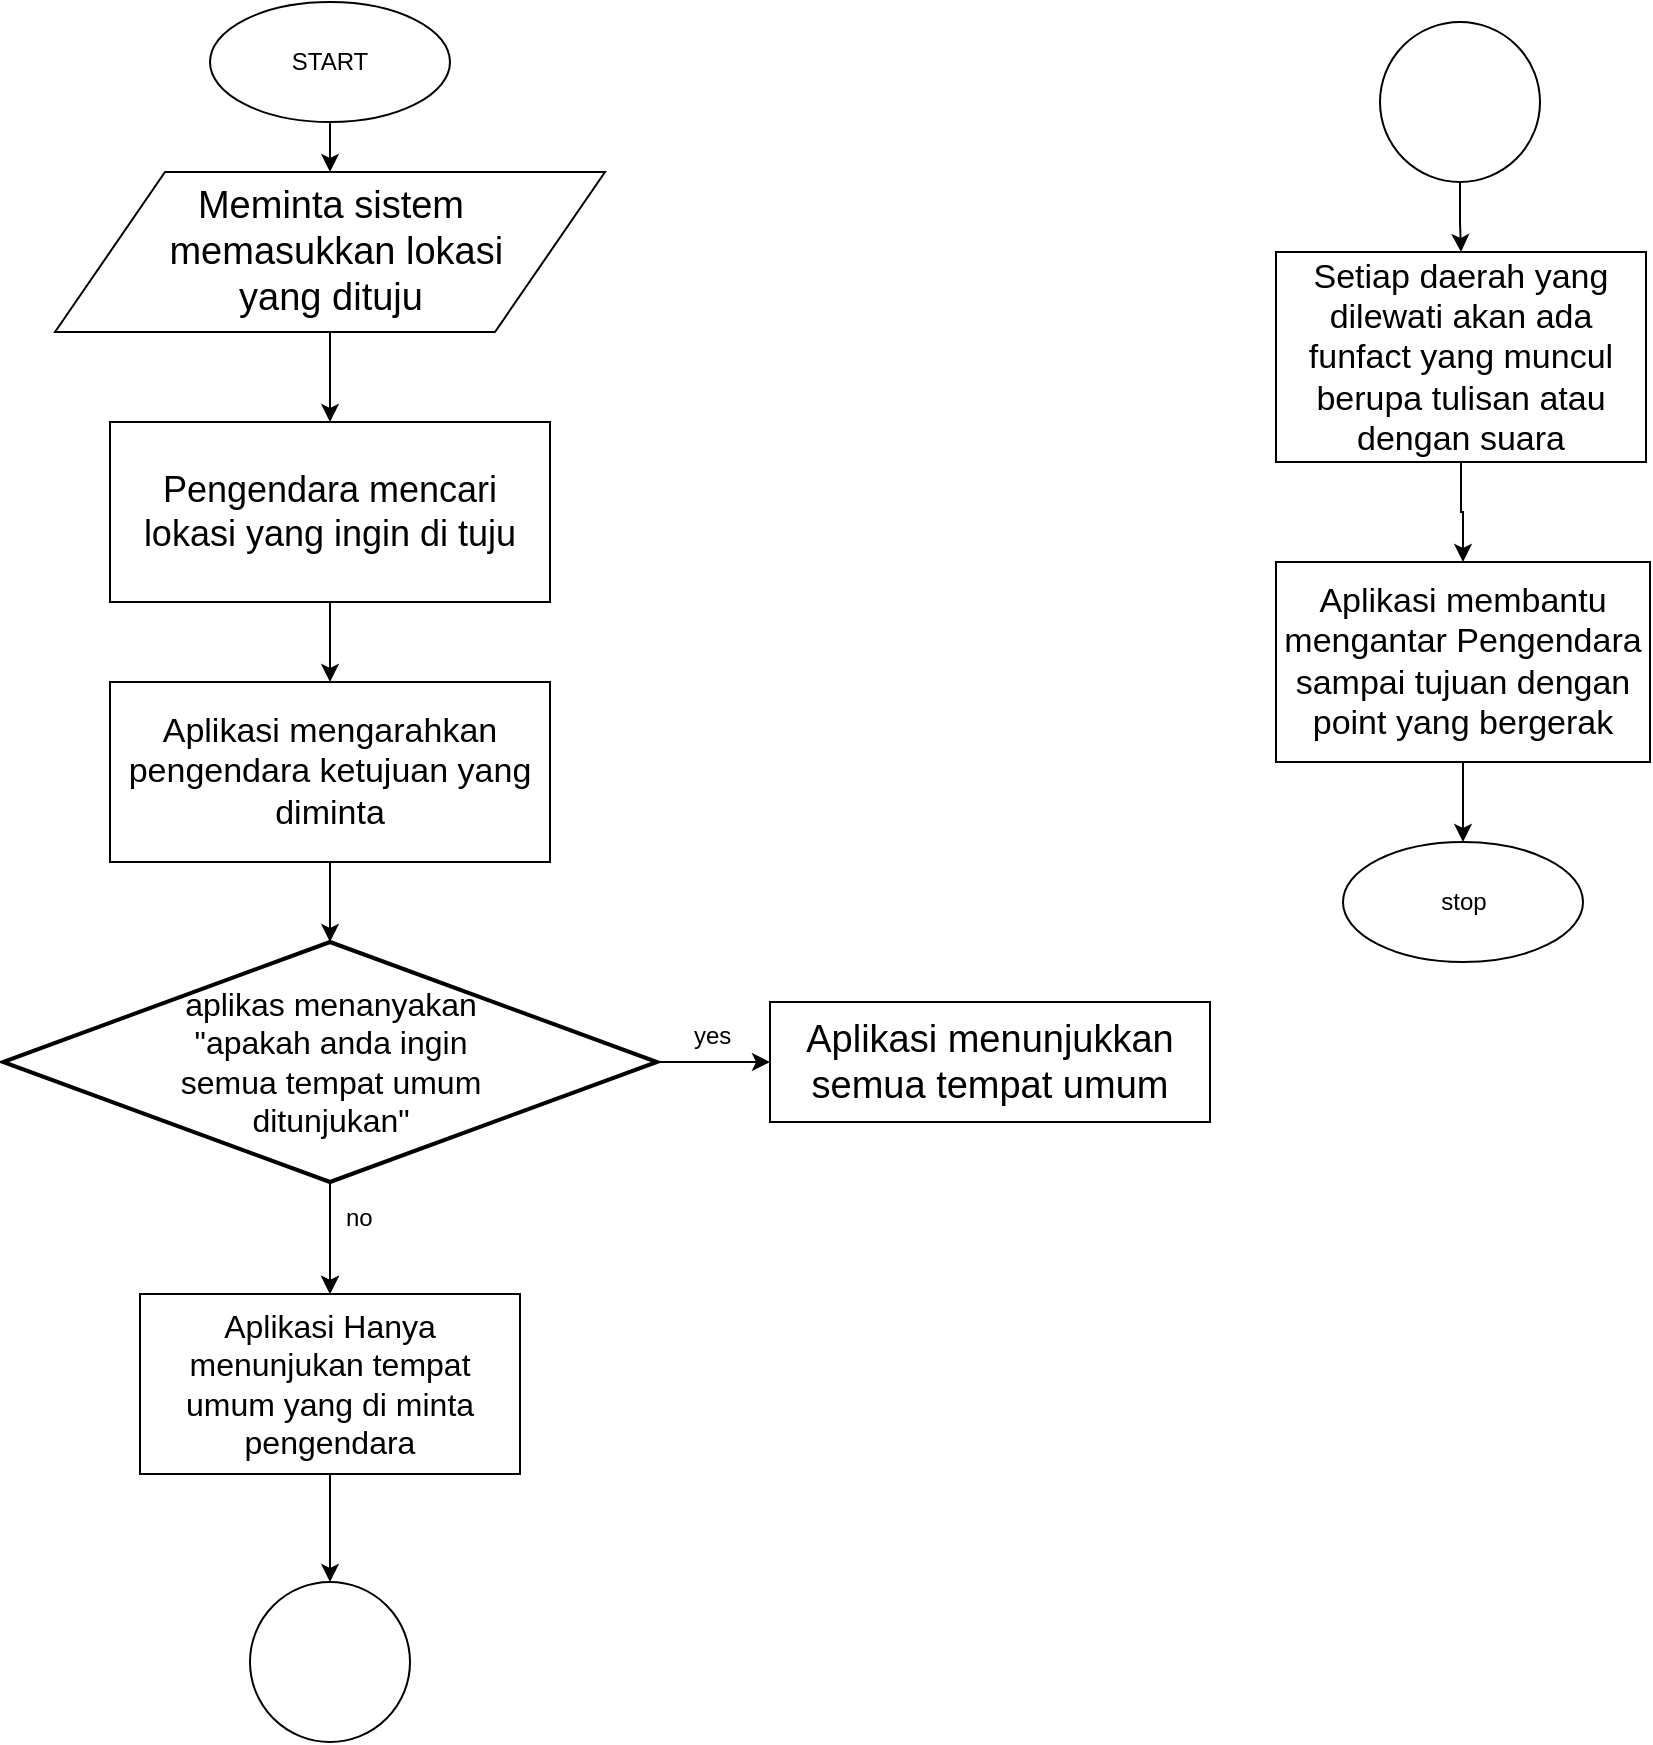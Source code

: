 <mxfile version="12.0.0" type="github" pages="1"><diagram id="ln1F4l-2Ijv6RJto4A-C" name="Page-1"><mxGraphModel dx="1127" dy="697" grid="1" gridSize="10" guides="1" tooltips="1" connect="1" arrows="1" fold="1" page="1" pageScale="1" pageWidth="2800" pageHeight="900" math="0" shadow="0"><root><mxCell id="0"/><mxCell id="1" parent="0"/><mxCell id="JfCps_Hy9-0IK5VD3rMA-6" style="edgeStyle=orthogonalEdgeStyle;rounded=0;orthogonalLoop=1;jettySize=auto;html=1;exitX=0.5;exitY=1;exitDx=0;exitDy=0;entryX=0.5;entryY=0;entryDx=0;entryDy=0;" edge="1" parent="1" source="JfCps_Hy9-0IK5VD3rMA-9" target="JfCps_Hy9-0IK5VD3rMA-11"><mxGeometry relative="1" as="geometry"><mxPoint x="400" y="340" as="sourcePoint"/><mxPoint x="400" y="390" as="targetPoint"/></mxGeometry></mxCell><mxCell id="JfCps_Hy9-0IK5VD3rMA-10" style="edgeStyle=orthogonalEdgeStyle;rounded=0;orthogonalLoop=1;jettySize=auto;html=1;exitX=0.5;exitY=1;exitDx=0;exitDy=0;" edge="1" parent="1" source="JfCps_Hy9-0IK5VD3rMA-3" target="JfCps_Hy9-0IK5VD3rMA-17"><mxGeometry relative="1" as="geometry"><mxPoint x="400" y="120" as="targetPoint"/></mxGeometry></mxCell><mxCell id="JfCps_Hy9-0IK5VD3rMA-3" value="START" style="ellipse;whiteSpace=wrap;html=1;" vertex="1" parent="1"><mxGeometry x="340" y="20" width="120" height="60" as="geometry"/></mxCell><mxCell id="JfCps_Hy9-0IK5VD3rMA-9" value="&lt;span style=&quot;font-size: 18px ; white-space: normal&quot;&gt;Pengendara mencari lokasi yang ingin di tuju&lt;/span&gt;" style="rounded=0;whiteSpace=wrap;html=1;" vertex="1" parent="1"><mxGeometry x="290" y="230" width="220" height="90" as="geometry"/></mxCell><mxCell id="JfCps_Hy9-0IK5VD3rMA-22" style="edgeStyle=orthogonalEdgeStyle;rounded=0;orthogonalLoop=1;jettySize=auto;html=1;exitX=0.5;exitY=1;exitDx=0;exitDy=0;" edge="1" parent="1" source="JfCps_Hy9-0IK5VD3rMA-11" target="JfCps_Hy9-0IK5VD3rMA-21"><mxGeometry relative="1" as="geometry"/></mxCell><mxCell id="JfCps_Hy9-0IK5VD3rMA-11" value="&lt;span style=&quot;font-size: 17px ; white-space: normal&quot;&gt;Aplikasi mengarahkan pengendara ketujuan yang diminta&lt;/span&gt;" style="rounded=0;whiteSpace=wrap;html=1;" vertex="1" parent="1"><mxGeometry x="290" y="360" width="220" height="90" as="geometry"/></mxCell><mxCell id="JfCps_Hy9-0IK5VD3rMA-13" value="&lt;font style=&quot;font-size: 19px&quot;&gt;Aplikasi menunjukkan semua tempat umum&lt;/font&gt;" style="rounded=0;whiteSpace=wrap;html=1;" vertex="1" parent="1"><mxGeometry x="620" y="520" width="220" height="60" as="geometry"/></mxCell><mxCell id="JfCps_Hy9-0IK5VD3rMA-20" style="edgeStyle=orthogonalEdgeStyle;rounded=0;orthogonalLoop=1;jettySize=auto;html=1;exitX=0.5;exitY=1;exitDx=0;exitDy=0;entryX=0.5;entryY=0;entryDx=0;entryDy=0;" edge="1" parent="1" source="JfCps_Hy9-0IK5VD3rMA-17" target="JfCps_Hy9-0IK5VD3rMA-9"><mxGeometry relative="1" as="geometry"/></mxCell><mxCell id="JfCps_Hy9-0IK5VD3rMA-17" value="&lt;font style=&quot;font-size: 19px&quot;&gt;Meminta sistem&lt;br&gt;&amp;nbsp;memasukkan lokasi &lt;br&gt;yang dituju&lt;/font&gt;" style="shape=parallelogram;perimeter=parallelogramPerimeter;whiteSpace=wrap;html=1;" vertex="1" parent="1"><mxGeometry x="262.5" y="105" width="275" height="80" as="geometry"/></mxCell><mxCell id="JfCps_Hy9-0IK5VD3rMA-24" style="edgeStyle=orthogonalEdgeStyle;rounded=0;orthogonalLoop=1;jettySize=auto;html=1;exitX=1;exitY=0.5;exitDx=0;exitDy=0;exitPerimeter=0;entryX=0;entryY=0.5;entryDx=0;entryDy=0;" edge="1" parent="1" source="JfCps_Hy9-0IK5VD3rMA-21" target="JfCps_Hy9-0IK5VD3rMA-13"><mxGeometry relative="1" as="geometry"/></mxCell><mxCell id="JfCps_Hy9-0IK5VD3rMA-28" style="edgeStyle=orthogonalEdgeStyle;rounded=0;orthogonalLoop=1;jettySize=auto;html=1;exitX=0.5;exitY=1;exitDx=0;exitDy=0;exitPerimeter=0;" edge="1" parent="1" source="JfCps_Hy9-0IK5VD3rMA-21" target="JfCps_Hy9-0IK5VD3rMA-26"><mxGeometry relative="1" as="geometry"/></mxCell><mxCell id="JfCps_Hy9-0IK5VD3rMA-29" value="" style="edgeStyle=orthogonalEdgeStyle;rounded=0;orthogonalLoop=1;jettySize=auto;html=1;" edge="1" parent="1" source="JfCps_Hy9-0IK5VD3rMA-21" target="JfCps_Hy9-0IK5VD3rMA-26"><mxGeometry relative="1" as="geometry"/></mxCell><mxCell id="JfCps_Hy9-0IK5VD3rMA-21" value="&lt;font style=&quot;font-size: 16px&quot;&gt;aplikas menanyakan &lt;br&gt;&quot;apakah anda ingin &lt;br&gt;semua tempat umum &lt;br&gt;ditunjukan&quot;&lt;/font&gt;" style="strokeWidth=2;html=1;shape=mxgraph.flowchart.decision;whiteSpace=wrap;fontFamily=Helvetica;fontSize=12;fontColor=#000000;align=center;strokeColor=#000000;fillColor=#ffffff;" vertex="1" parent="1"><mxGeometry x="236.5" y="490" width="327" height="120" as="geometry"/></mxCell><mxCell id="JfCps_Hy9-0IK5VD3rMA-25" value="yes" style="text;html=1;resizable=0;points=[];autosize=1;align=left;verticalAlign=top;spacingTop=-4;" vertex="1" parent="1"><mxGeometry x="580" y="527" width="30" height="20" as="geometry"/></mxCell><mxCell id="JfCps_Hy9-0IK5VD3rMA-35" style="edgeStyle=orthogonalEdgeStyle;rounded=0;orthogonalLoop=1;jettySize=auto;html=1;exitX=0.5;exitY=1;exitDx=0;exitDy=0;entryX=0.5;entryY=0;entryDx=0;entryDy=0;" edge="1" parent="1" source="JfCps_Hy9-0IK5VD3rMA-26" target="JfCps_Hy9-0IK5VD3rMA-34"><mxGeometry relative="1" as="geometry"/></mxCell><mxCell id="JfCps_Hy9-0IK5VD3rMA-26" value="&lt;font style=&quot;font-size: 16px&quot;&gt;Aplikasi Hanya menunjukan tempat umum yang di minta pengendara&lt;/font&gt;" style="rounded=0;whiteSpace=wrap;html=1;" vertex="1" parent="1"><mxGeometry x="305" y="666" width="190" height="90" as="geometry"/></mxCell><mxCell id="JfCps_Hy9-0IK5VD3rMA-30" value="no" style="text;html=1;resizable=0;points=[];autosize=1;align=left;verticalAlign=top;spacingTop=-4;" vertex="1" parent="1"><mxGeometry x="406" y="618" width="30" height="20" as="geometry"/></mxCell><mxCell id="JfCps_Hy9-0IK5VD3rMA-38" value="" style="edgeStyle=orthogonalEdgeStyle;rounded=0;orthogonalLoop=1;jettySize=auto;html=1;" edge="1" parent="1" source="JfCps_Hy9-0IK5VD3rMA-31" target="JfCps_Hy9-0IK5VD3rMA-33"><mxGeometry relative="1" as="geometry"/></mxCell><mxCell id="JfCps_Hy9-0IK5VD3rMA-31" value="&lt;font style=&quot;font-size: 17px&quot;&gt;Aplikasi membantu mengantar Pengendara sampai tujuan dengan point yang bergerak&lt;/font&gt;" style="rounded=0;whiteSpace=wrap;html=1;" vertex="1" parent="1"><mxGeometry x="873" y="300" width="187" height="100" as="geometry"/></mxCell><mxCell id="JfCps_Hy9-0IK5VD3rMA-33" value="stop" style="ellipse;whiteSpace=wrap;html=1;" vertex="1" parent="1"><mxGeometry x="906.5" y="440" width="120" height="60" as="geometry"/></mxCell><mxCell id="JfCps_Hy9-0IK5VD3rMA-34" value="" style="ellipse;whiteSpace=wrap;html=1;aspect=fixed;" vertex="1" parent="1"><mxGeometry x="360" y="810" width="80" height="80" as="geometry"/></mxCell><mxCell id="JfCps_Hy9-0IK5VD3rMA-37" value="" style="edgeStyle=orthogonalEdgeStyle;rounded=0;orthogonalLoop=1;jettySize=auto;html=1;entryX=0.5;entryY=0;entryDx=0;entryDy=0;" edge="1" parent="1" source="JfCps_Hy9-0IK5VD3rMA-36" target="JfCps_Hy9-0IK5VD3rMA-39"><mxGeometry relative="1" as="geometry"/></mxCell><mxCell id="JfCps_Hy9-0IK5VD3rMA-36" value="" style="ellipse;whiteSpace=wrap;html=1;aspect=fixed;" vertex="1" parent="1"><mxGeometry x="925" y="30" width="80" height="80" as="geometry"/></mxCell><mxCell id="JfCps_Hy9-0IK5VD3rMA-40" value="" style="edgeStyle=orthogonalEdgeStyle;rounded=0;orthogonalLoop=1;jettySize=auto;html=1;" edge="1" parent="1" source="JfCps_Hy9-0IK5VD3rMA-39" target="JfCps_Hy9-0IK5VD3rMA-31"><mxGeometry relative="1" as="geometry"/></mxCell><mxCell id="JfCps_Hy9-0IK5VD3rMA-39" value="&lt;font style=&quot;font-size: 17px&quot;&gt;Setiap daerah yang dilewati akan ada funfact yang muncul berupa tulisan atau dengan suara&lt;/font&gt;" style="rounded=0;whiteSpace=wrap;html=1;" vertex="1" parent="1"><mxGeometry x="873" y="145" width="185" height="105" as="geometry"/></mxCell></root></mxGraphModel></diagram></mxfile>